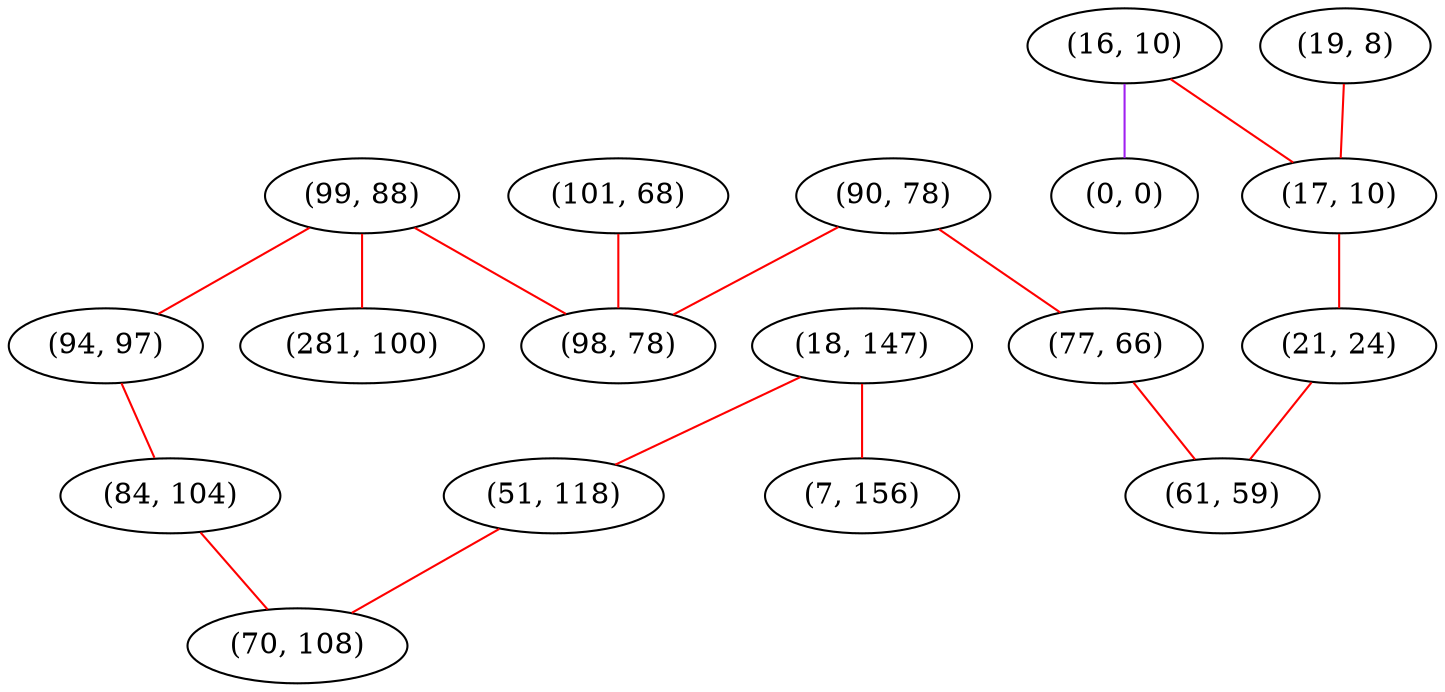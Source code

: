 graph "" {
"(99, 88)";
"(19, 8)";
"(94, 97)";
"(90, 78)";
"(77, 66)";
"(16, 10)";
"(281, 100)";
"(17, 10)";
"(101, 68)";
"(0, 0)";
"(18, 147)";
"(51, 118)";
"(84, 104)";
"(7, 156)";
"(70, 108)";
"(98, 78)";
"(21, 24)";
"(61, 59)";
"(99, 88)" -- "(94, 97)"  [color=red, key=0, weight=1];
"(99, 88)" -- "(98, 78)"  [color=red, key=0, weight=1];
"(99, 88)" -- "(281, 100)"  [color=red, key=0, weight=1];
"(19, 8)" -- "(17, 10)"  [color=red, key=0, weight=1];
"(94, 97)" -- "(84, 104)"  [color=red, key=0, weight=1];
"(90, 78)" -- "(98, 78)"  [color=red, key=0, weight=1];
"(90, 78)" -- "(77, 66)"  [color=red, key=0, weight=1];
"(77, 66)" -- "(61, 59)"  [color=red, key=0, weight=1];
"(16, 10)" -- "(17, 10)"  [color=red, key=0, weight=1];
"(16, 10)" -- "(0, 0)"  [color=purple, key=0, weight=4];
"(17, 10)" -- "(21, 24)"  [color=red, key=0, weight=1];
"(101, 68)" -- "(98, 78)"  [color=red, key=0, weight=1];
"(18, 147)" -- "(7, 156)"  [color=red, key=0, weight=1];
"(18, 147)" -- "(51, 118)"  [color=red, key=0, weight=1];
"(51, 118)" -- "(70, 108)"  [color=red, key=0, weight=1];
"(84, 104)" -- "(70, 108)"  [color=red, key=0, weight=1];
"(21, 24)" -- "(61, 59)"  [color=red, key=0, weight=1];
}
